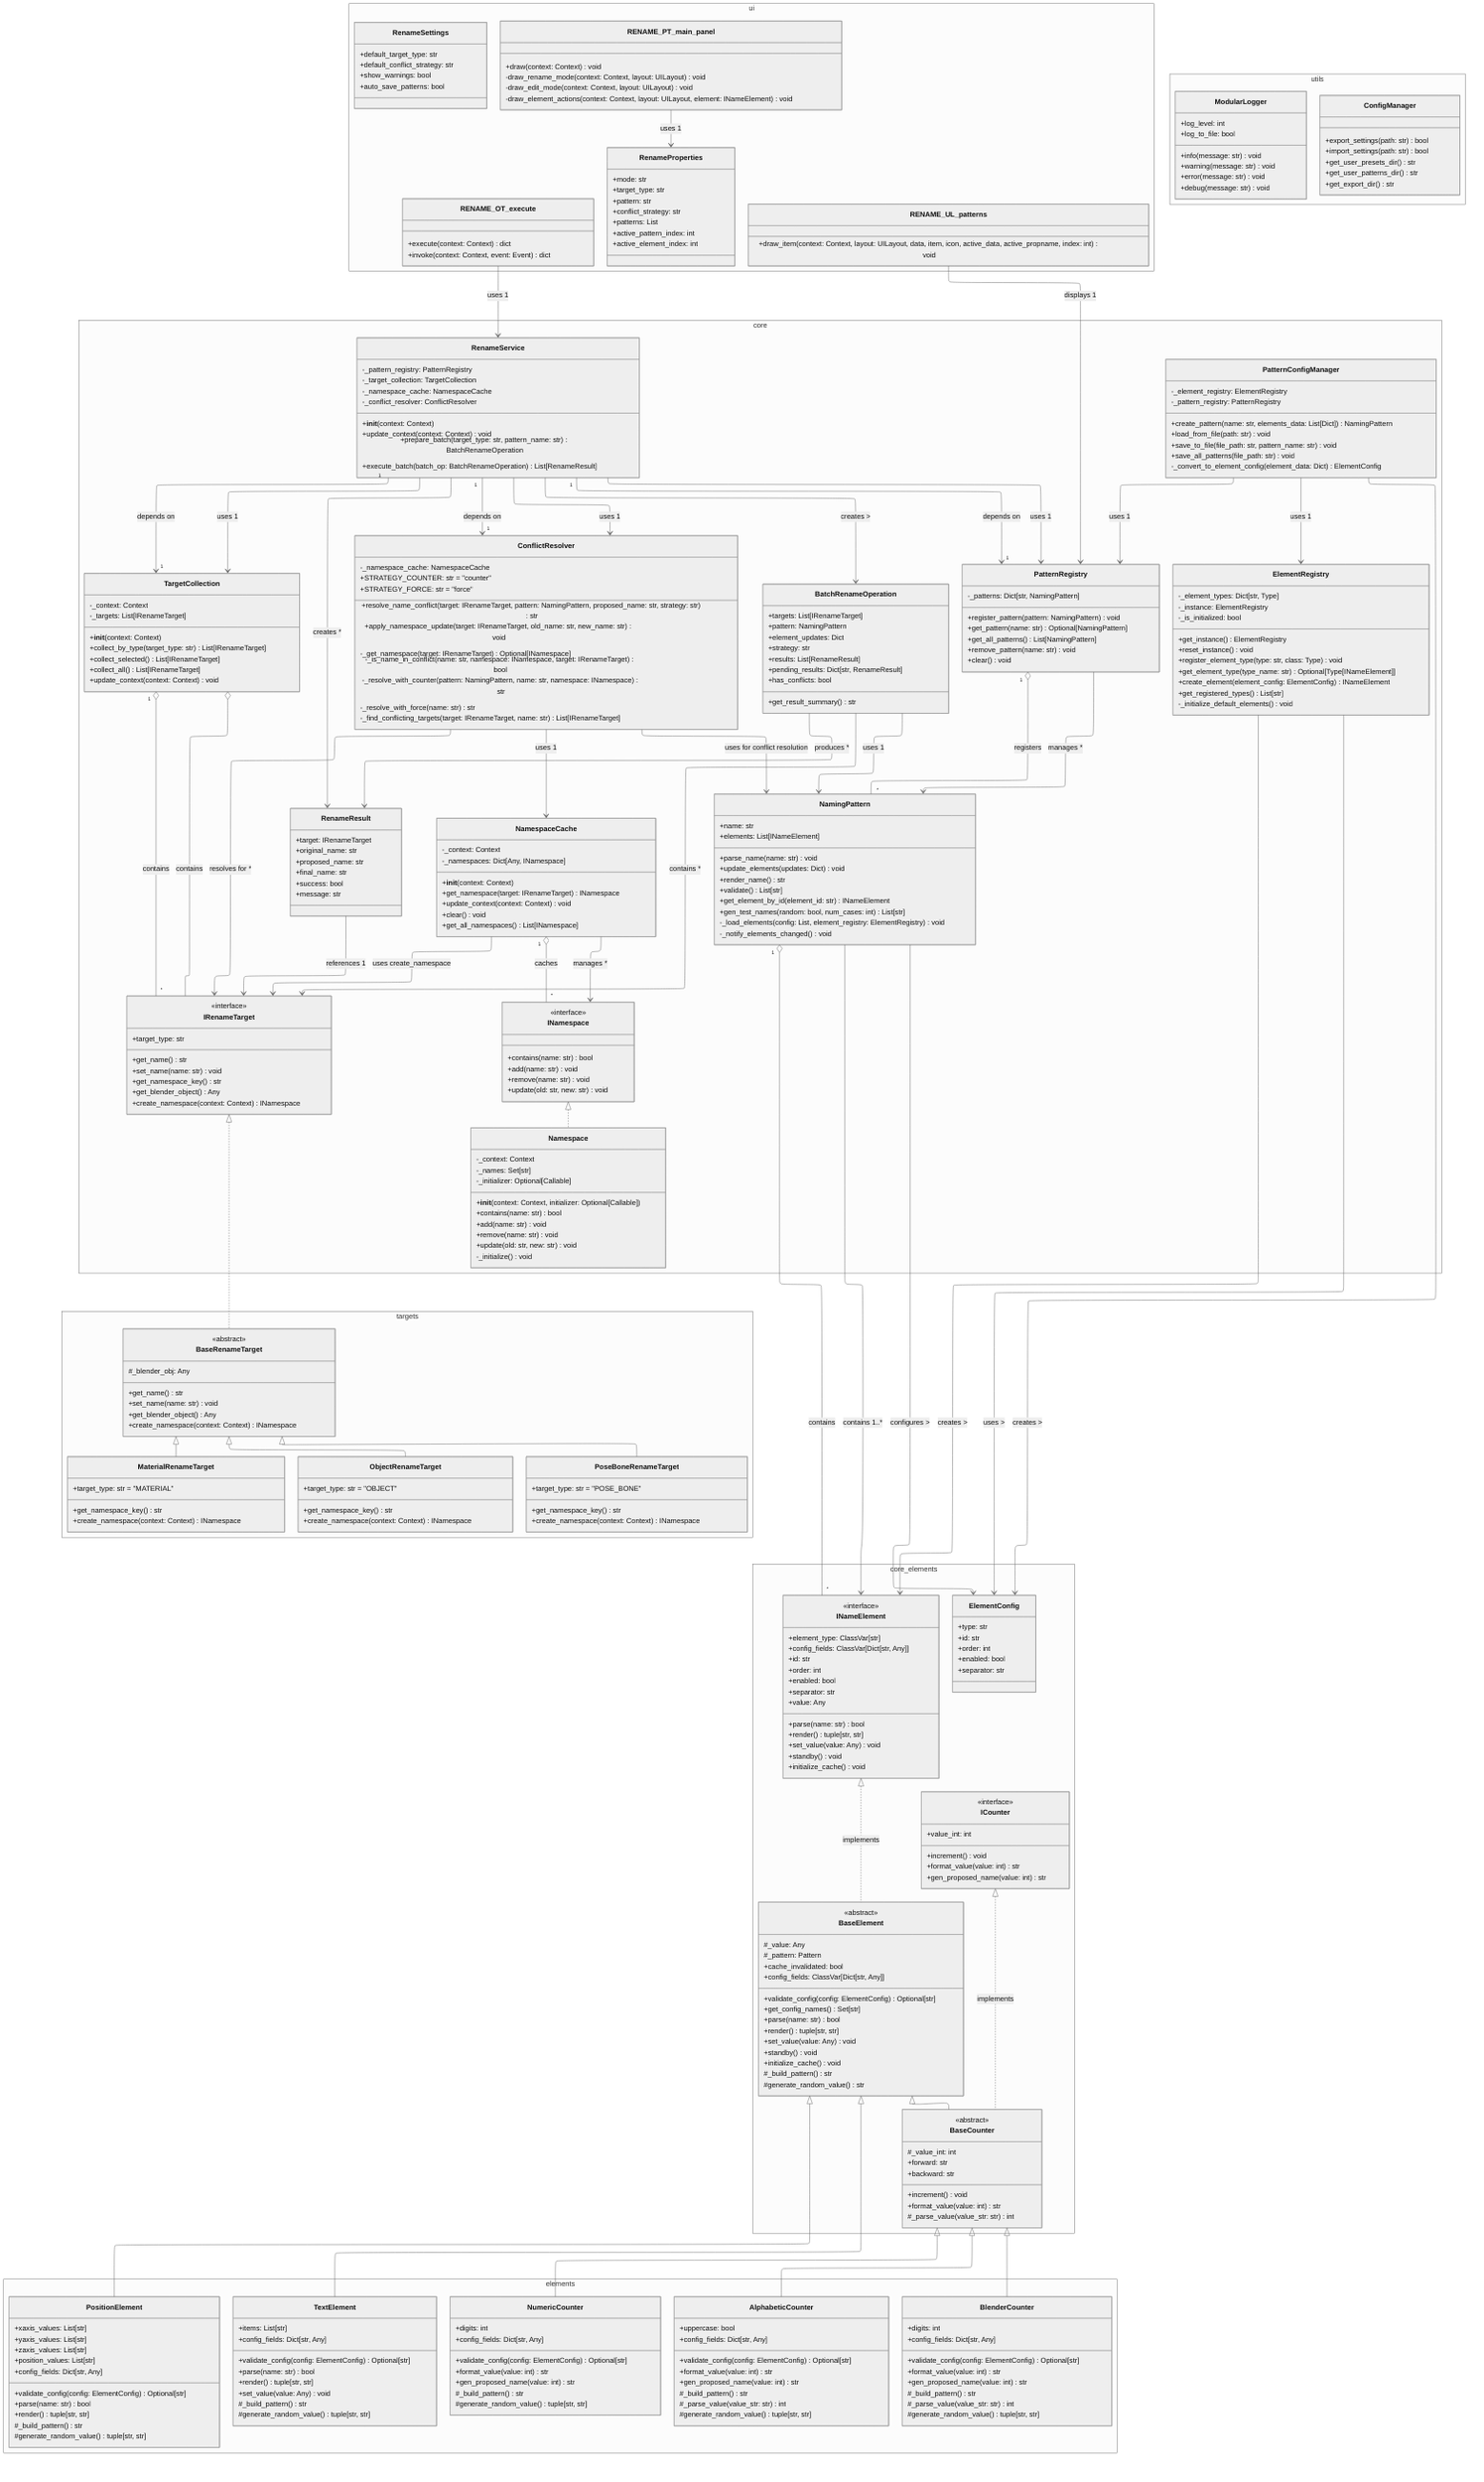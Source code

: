 ---
config:
  theme: neutral
  look: classic
  layout: elk
---

classDiagram
    direction TD
    %% 要素関連のコンポーネント
    namespace core_elements {
        class ElementConfig {
            +type: str
            +id: str
            +order: int
            +enabled: bool
            +separator: str
        }
        class INameElement {
            <<interface>>
            +element_type: ClassVar[str]
            +config_fields: ClassVar[Dict[str, Any]]
            +id: str
            +order: int
            +enabled: bool
            +separator: str
            +value: Any
            +parse(name: str) bool
            +render() tuple[str, str]
            +set_value(value: Any) void
            +standby() void
            +initialize_cache() void
        }
        class BaseElement {
            <<abstract>>
            #_value: Any
            #_pattern: Pattern
            +cache_invalidated: bool
            +config_fields: ClassVar[Dict[str, Any]]
            +validate_config(config: ElementConfig) Optional[str]
            +get_config_names() Set[str]
            +parse(name: str) bool
            +render() tuple[str, str]
            +set_value(value: Any) void
            +standby() void
            +initialize_cache() void
            #_build_pattern() str
            #generate_random_value() str
        }
        class ICounter {
            <<interface>>
            +value_int: int
            +increment() void
            +format_value(value: int) str
            +gen_proposed_name(value: int) str
        }
        class BaseCounter {
            <<abstract>>
            #_value_int: int
            +forward: str
            +backward: str
            +increment() void
            +format_value(value: int) str
            #_parse_value(value_str: str) int
        }
    }

    %% 具体的な要素
    namespace elements {
        class TextElement {
            +items: List[str]
            +config_fields: Dict[str, Any]
            +validate_config(config: ElementConfig) Optional[str]
            +parse(name: str) bool
            +render() tuple[str, str]
            +set_value(value: Any) void
            #_build_pattern() str
            #generate_random_value() tuple[str, str]
        }
        class PositionElement {
            +xaxis_values: List[str]
            +yaxis_values: List[str]
            +zaxis_values: List[str]
            +position_values: List[str]
            +config_fields: Dict[str, Any]
            +validate_config(config: ElementConfig) Optional[str]
            +parse(name: str) bool
            +render() tuple[str, str]
            #_build_pattern() str
            #generate_random_value() tuple[str, str]
        }
        class NumericCounter {
            +digits: int
            +config_fields: Dict[str, Any]
            +validate_config(config: ElementConfig) Optional[str]
            +format_value(value: int) str
            +gen_proposed_name(value: int) str
            #_build_pattern() str
            #generate_random_value() tuple[str, str]
        }
        class BlenderCounter {
            +digits: int
            +config_fields: Dict[str, Any]
            +validate_config(config: ElementConfig) Optional[str]
            +format_value(value: int) str
            +gen_proposed_name(value: int) str
            #_build_pattern() str
            #_parse_value(value_str: str) int
            #generate_random_value() tuple[str, str]
        }
        class AlphabeticCounter {
            +uppercase: bool
            +config_fields: Dict[str, Any]
            +validate_config(config: ElementConfig) Optional[str]
            +format_value(value: int) str
            +gen_proposed_name(value: int) str
            #_build_pattern() str
            #_parse_value(value_str: str) int
            #generate_random_value() tuple[str, str]
        }
    }

    %% ターゲットシステム
    namespace core {
        class IRenameTarget {
            <<interface>>
            +get_name() str
            +set_name(name: str) void
            +get_namespace_key() str
            +target_type: str
            +get_blender_object() Any
            +create_namespace(context: Context) INamespace
        }
        class INamespace {
            <<interface>>
            +contains(name: str) bool
            +add(name: str) void
            +remove(name: str) void
            +update(old: str, new: str) void
        }
        class Namespace {
            -_context: Context
            -_names: Set[str]
            -_initializer: Optional[Callable]
            +__init__(context: Context, initializer: Optional[Callable])
            +contains(name: str) bool
            +add(name: str) void
            +remove(name: str) void
            +update(old: str, new: str) void
            -_initialize() void
        }
        class NamespaceCache {
            -_context: Context
            -_namespaces: Dict[Any, INamespace]
            +__init__(context: Context)
            +get_namespace(target: IRenameTarget) INamespace
            +update_context(context: Context) void
            +clear() void
            +get_all_namespaces() List[INamespace]
        }
        class TargetCollection {
            -_context: Context
            -_targets: List[IRenameTarget]
            +__init__(context: Context)
            +collect_by_type(target_type: str) List[IRenameTarget]
            +collect_selected() List[IRenameTarget]
            +collect_all() List[IRenameTarget]
            +update_context(context: Context) void
        }
    }

    %% パターンシステム
    namespace core {
        class ElementRegistry {
            -_element_types: Dict[str, Type]
            -_instance: ElementRegistry
            -_is_initialized: bool
            +get_instance() ElementRegistry
            +reset_instance() void
            +register_element_type(type: str, class: Type) void
            +get_element_type(type_name: str) Optional[Type[INameElement]]
            +create_element(element_config: ElementConfig) INameElement
            +get_registered_types() List[str]
            -_initialize_default_elements() void
        }
        class NamingPattern {
            +name: str
            +elements: List[INameElement]
            +parse_name(name: str) void
            +update_elements(updates: Dict) void
            +render_name() str
            +validate() List[str]
            +get_element_by_id(element_id: str) INameElement
            +gen_test_names(random: bool, num_cases: int) List[str]
            -_load_elements(config: List, element_registry: ElementRegistry) void
            -_notify_elements_changed() void
        }
        class PatternRegistry {
            -_patterns: Dict[str, NamingPattern]
            +register_pattern(pattern: NamingPattern) void
            +get_pattern(name: str) Optional[NamingPattern]
            +get_all_patterns() List[NamingPattern]
            +remove_pattern(name: str) void
            +clear() void
        }
        class PatternConfigManager {
            -_element_registry: ElementRegistry
            -_pattern_registry: PatternRegistry
            +create_pattern(name: str, elements_data: List[Dict]) NamingPattern
            +load_from_file(path: str) void
            +save_to_file(file_path: str, pattern_name: str) void
            +save_all_patterns(file_path: str) void
            -_convert_to_element_config(element_data: Dict) ElementConfig
        }
    }

    %% リネームサービス
    namespace core {
        class ConflictResolver {
            -_namespace_cache: NamespaceCache
            +STRATEGY_COUNTER: str = "counter"
            +STRATEGY_FORCE: str = "force"
            +resolve_name_conflict(target: IRenameTarget, pattern: NamingPattern, proposed_name: str, strategy: str) str
            +apply_namespace_update(target: IRenameTarget, old_name: str, new_name: str) void
            -_get_namespace(target: IRenameTarget) Optional[INamespace]
            -_is_name_in_conflict(name: str, namespace: INamespace, target: IRenameTarget) bool
            -_resolve_with_counter(pattern: NamingPattern, name: str, namespace: INamespace) str
            -_resolve_with_force(name: str) str
            -_find_conflicting_targets(target: IRenameTarget, name: str) List[IRenameTarget]
        }
        class RenameResult {
            +target: IRenameTarget
            +original_name: str
            +proposed_name: str
            +final_name: str
            +success: bool
            +message: str
        }
        class BatchRenameOperation {
            +targets: List[IRenameTarget]
            +pattern: NamingPattern
            +element_updates: Dict
            +strategy: str
            +results: List[RenameResult]
            +pending_results: Dict[str, RenameResult]
            +has_conflicts: bool
            +get_result_summary() str
        }
        class RenameService {
            -_pattern_registry: PatternRegistry
            -_target_collection: TargetCollection
            -_namespace_cache: NamespaceCache
            -_conflict_resolver: ConflictResolver
            +__init__(context: Context)
            +update_context(context: Context) void
            +prepare_batch(target_type: str, pattern_name: str) BatchRenameOperation
            +execute_batch(batch_op: BatchRenameOperation) List[RenameResult]
        }
    }

    %% 具体的な実装
    namespace targets {
        class BaseRenameTarget {
            <<abstract>>
            #_blender_obj: Any
            +get_name() str
            +set_name(name: str) void
            +get_blender_object() Any
            +create_namespace(context: Context) INamespace
        }
        class ObjectRenameTarget {
            +target_type: str = "OBJECT"
            +get_namespace_key() str
            +create_namespace(context: Context) INamespace
        }
        class PoseBoneRenameTarget {
            +target_type: str = "POSE_BONE"
            +get_namespace_key() str
            +create_namespace(context: Context) INamespace
        }
        class MaterialRenameTarget {
            +target_type: str = "MATERIAL"
            +get_namespace_key() str
            +create_namespace(context: Context) INamespace
        }
    }

    %% UI
    namespace ui {
        class RenameSettings {
            +default_target_type: str
            +default_conflict_strategy: str
            +show_warnings: bool
            +auto_save_patterns: bool
        }
        class RenameProperties {
            +mode: str
            +target_type: str
            +pattern: str
            +conflict_strategy: str
            +patterns: List
            +active_pattern_index: int
            +active_element_index: int
        }
        class RENAME_PT_main_panel {
            +draw(context: Context) void
            -draw_rename_mode(context: Context, layout: UILayout) void
            -draw_edit_mode(context: Context, layout: UILayout) void
            -draw_element_actions(context: Context, layout: UILayout, element: INameElement) void
        }
        class RENAME_OT_execute {
            +execute(context: Context) dict
            +invoke(context: Context, event: Event) dict
        }
        class RENAME_UL_patterns {
            +draw_item(context: Context, layout: UILayout, data, item, icon, active_data, active_propname, index: int) void
        }
    }

    %% ユーティリティ
    namespace utils {
        class ModularLogger {
            +log_level: int
            +log_to_file: bool
            +info(message: str) void
            +warning(message: str) void
            +error(message: str) void
            +debug(message: str) void
        }
        class ConfigManager {
            +export_settings(path: str) bool
            +import_settings(path: str) bool
            +get_user_presets_dir() str
            +get_user_patterns_dir() str
            +get_export_dir() str
        }
    }

    %% 継承関係
    INameElement <|.. BaseElement : implements
    BaseElement <|-- TextElement
    BaseElement <|-- PositionElement
    BaseElement <|-- BaseCounter
    ICounter <|.. BaseCounter : implements
    BaseCounter <|-- NumericCounter
    BaseCounter <|-- BlenderCounter
    BaseCounter <|-- AlphabeticCounter
    IRenameTarget <|.. BaseRenameTarget
    BaseRenameTarget <|-- ObjectRenameTarget
    BaseRenameTarget <|-- PoseBoneRenameTarget
    BaseRenameTarget <|-- MaterialRenameTarget
    INamespace <|.. Namespace

    %% 依存関係と関連
    ElementRegistry --> INameElement : creates >
    ElementRegistry --> ElementConfig : uses >
    NamingPattern --> INameElement : contains 1..*
    NamingPattern --> ElementConfig : configures >
    PatternRegistry --> NamingPattern : manages *
    PatternConfigManager --> PatternRegistry : uses 1
    PatternConfigManager --> ElementRegistry : uses 1
    PatternConfigManager --> ElementConfig : creates >
    
    NamespaceCache --> INamespace : manages *
    NamespaceCache --> IRenameTarget : uses create_namespace
    TargetCollection o-- IRenameTarget : contains
    
    ConflictResolver --> NamespaceCache : uses 1
    ConflictResolver --> IRenameTarget : resolves for * 
    ConflictResolver --> NamingPattern : uses for conflict resolution
    
    RenameResult --> IRenameTarget : references 1
    BatchRenameOperation --> IRenameTarget : contains *
    BatchRenameOperation --> RenameResult : produces *
    BatchRenameOperation --> NamingPattern : uses 1
    
    RenameService --> PatternRegistry : uses 1
    RenameService --> ConflictResolver : uses 1
    RenameService --> TargetCollection : uses 1
    RenameService --> BatchRenameOperation : creates >
    RenameService --> RenameResult : creates *
    
    RENAME_PT_main_panel --> RenameProperties : uses 1
    RENAME_OT_execute --> RenameService : uses 1
    RENAME_UL_patterns --> PatternRegistry : displays 1

    %% コンポジション関係
    NamingPattern "1" o-- "*" INameElement : contains
    PatternRegistry "1" o-- "*" NamingPattern : registers
    NamespaceCache "1" o-- "*" INamespace : caches
    TargetCollection "1" o-- "*" IRenameTarget : contains
    
    %% 依存関係（詳細）
    RenameService "1" --> "1" PatternRegistry : depends on
    RenameService "1" --> "1" ConflictResolver : depends on
    RenameService "1" --> "1" TargetCollection : depends on